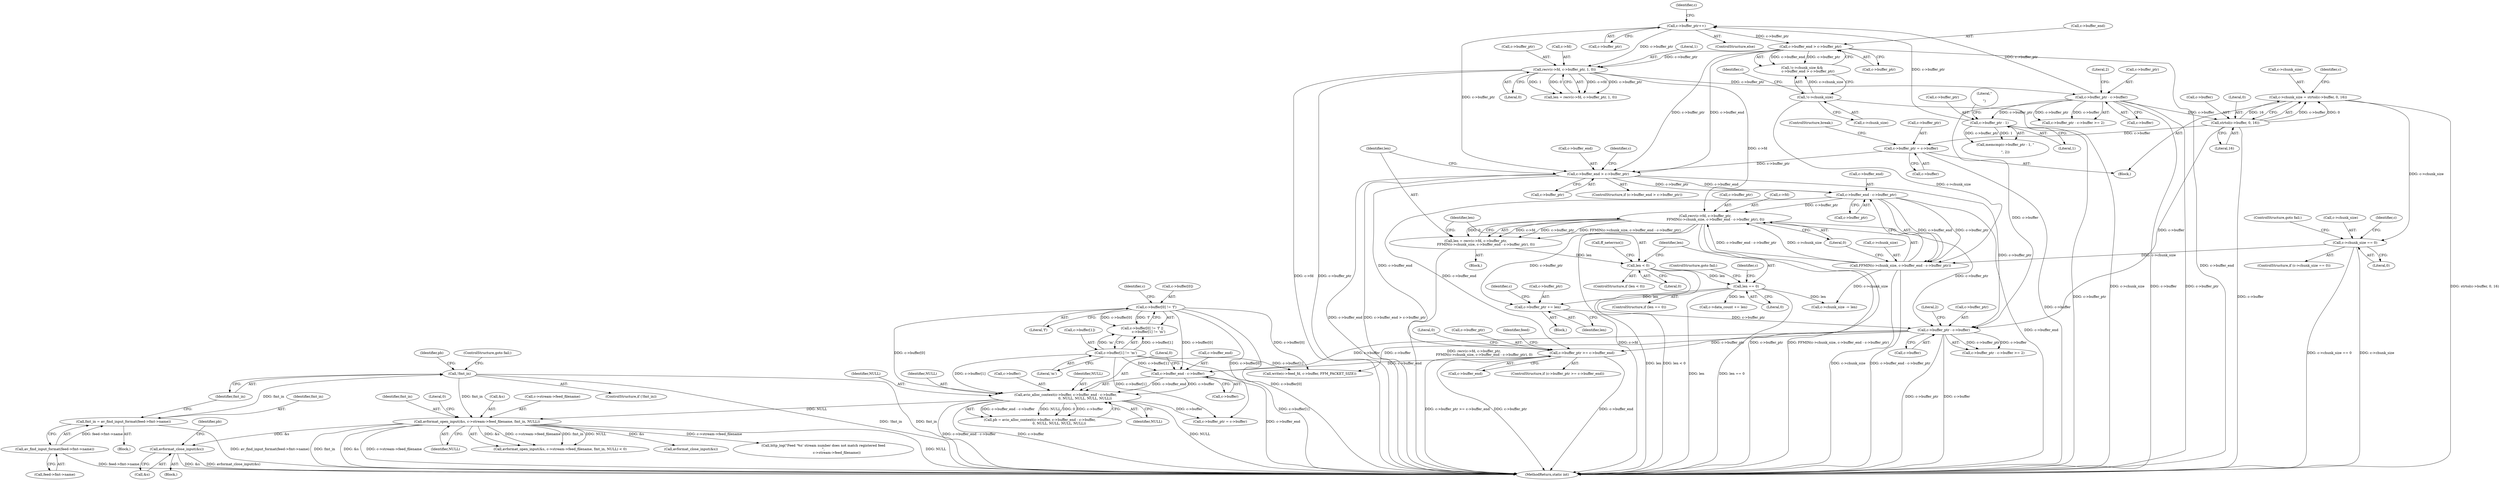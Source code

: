 digraph "0_FFmpeg_a5d25faa3f4b18dac737fdb35d0dd68eb0dc2156@pointer" {
"1000586" [label="(Call,avformat_close_input(&s))"];
"1000561" [label="(Call,avformat_open_input(&s, c->stream->feed_filename, fmt_in, NULL))"];
"1000524" [label="(Call,!fmt_in)"];
"1000515" [label="(Call,fmt_in = av_find_input_format(feed->fmt->name))"];
"1000517" [label="(Call,av_find_input_format(feed->fmt->name))"];
"1000529" [label="(Call,avio_alloc_context(c->buffer, c->buffer_end - c->buffer,\n                                    0, NULL, NULL, NULL, NULL))"];
"1000335" [label="(Call,c->buffer[0] != 'f')"];
"1000342" [label="(Call,c->buffer[1] != 'm')"];
"1000533" [label="(Call,c->buffer_end - c->buffer)"];
"1000354" [label="(Call,c->buffer_ptr >= c->buffer_end)"];
"1000319" [label="(Call,c->buffer_ptr - c->buffer)"];
"1000298" [label="(Call,c->buffer_ptr += len)"];
"1000287" [label="(Call,len == 0)"];
"1000270" [label="(Call,len < 0)"];
"1000248" [label="(Call,len = recv(c->fd, c->buffer_ptr,\n                   FFMIN(c->chunk_size, c->buffer_end - c->buffer_ptr), 0))"];
"1000250" [label="(Call,recv(c->fd, c->buffer_ptr,\n                   FFMIN(c->chunk_size, c->buffer_end - c->buffer_ptr), 0))"];
"1000146" [label="(Call,recv(c->fd, c->buffer_ptr, 1, 0))"];
"1000235" [label="(Call,c->buffer_ptr++)"];
"1000184" [label="(Call,c->buffer_ptr - c->buffer)"];
"1000194" [label="(Call,c->buffer_ptr - 1)"];
"1000136" [label="(Call,c->buffer_end > c->buffer_ptr)"];
"1000261" [label="(Call,c->buffer_end - c->buffer_ptr)"];
"1000240" [label="(Call,c->buffer_end > c->buffer_ptr)"];
"1000219" [label="(Call,c->buffer_ptr = c->buffer)"];
"1000206" [label="(Call,strtol(c->buffer, 0, 16))"];
"1000257" [label="(Call,FFMIN(c->chunk_size, c->buffer_end - c->buffer_ptr))"];
"1000213" [label="(Call,c->chunk_size == 0)"];
"1000202" [label="(Call,c->chunk_size = strtol(c->buffer, 0, 16))"];
"1000132" [label="(Call,!c->chunk_size)"];
"1000147" [label="(Call,c->fd)"];
"1000203" [label="(Call,c->chunk_size)"];
"1000571" [label="(Literal,0)"];
"1000248" [label="(Call,len = recv(c->fd, c->buffer_ptr,\n                   FFMIN(c->chunk_size, c->buffer_end - c->buffer_ptr), 0))"];
"1000292" [label="(Block,)"];
"1000524" [label="(Call,!fmt_in)"];
"1000517" [label="(Call,av_find_input_format(feed->fmt->name))"];
"1000257" [label="(Call,FFMIN(c->chunk_size, c->buffer_end - c->buffer_ptr))"];
"1000298" [label="(Call,c->buffer_ptr += len)"];
"1000334" [label="(Call,c->buffer[0] != 'f' ||\n            c->buffer[1] != 'm')"];
"1000358" [label="(Call,c->buffer_end)"];
"1000262" [label="(Call,c->buffer_end)"];
"1000354" [label="(Call,c->buffer_ptr >= c->buffer_end)"];
"1000648" [label="(Call,c->buffer_ptr = c->buffer)"];
"1000213" [label="(Call,c->chunk_size == 0)"];
"1000194" [label="(Call,c->buffer_ptr - 1)"];
"1000131" [label="(Call,!c->chunk_size &&\n           c->buffer_end > c->buffer_ptr)"];
"1000215" [label="(Identifier,c)"];
"1000561" [label="(Call,avformat_open_input(&s, c->stream->feed_filename, fmt_in, NULL))"];
"1000129" [label="(Identifier,c)"];
"1000570" [label="(Identifier,NULL)"];
"1000534" [label="(Call,c->buffer_end)"];
"1000195" [label="(Call,c->buffer_ptr)"];
"1000529" [label="(Call,avio_alloc_context(c->buffer, c->buffer_end - c->buffer,\n                                    0, NULL, NULL, NULL, NULL))"];
"1000271" [label="(Identifier,len)"];
"1000140" [label="(Call,c->buffer_ptr)"];
"1000269" [label="(ControlStructure,if (len < 0))"];
"1000268" [label="(Literal,0)"];
"1000591" [label="(Identifier,pb)"];
"1000295" [label="(Identifier,c)"];
"1000326" [label="(Literal,2)"];
"1000136" [label="(Call,c->buffer_end > c->buffer_ptr)"];
"1000183" [label="(Call,c->buffer_ptr - c->buffer >= 2)"];
"1000503" [label="(Block,)"];
"1000335" [label="(Call,c->buffer[0] != 'f')"];
"1000342" [label="(Call,c->buffer[1] != 'm')"];
"1000223" [label="(Call,c->buffer)"];
"1000206" [label="(Call,strtol(c->buffer, 0, 16))"];
"1000207" [label="(Call,c->buffer)"];
"1000586" [label="(Call,avformat_close_input(&s))"];
"1000138" [label="(Identifier,c)"];
"1000277" [label="(Call,ff_neterrno())"];
"1000235" [label="(Call,c->buffer_ptr++)"];
"1000287" [label="(Call,len == 0)"];
"1000305" [label="(Identifier,c)"];
"1000530" [label="(Call,c->buffer)"];
"1000244" [label="(Call,c->buffer_ptr)"];
"1000251" [label="(Call,c->fd)"];
"1000153" [label="(Literal,1)"];
"1000221" [label="(Identifier,c)"];
"1000144" [label="(Call,len = recv(c->fd, c->buffer_ptr, 1, 0))"];
"1000543" [label="(Identifier,NULL)"];
"1000150" [label="(Call,c->buffer_ptr)"];
"1000199" [label="(Literal,\"\r\n\")"];
"1000336" [label="(Call,c->buffer[0])"];
"1000537" [label="(Call,c->buffer)"];
"1000220" [label="(Call,c->buffer_ptr)"];
"1000217" [label="(Literal,0)"];
"1000249" [label="(Identifier,len)"];
"1000562" [label="(Call,&s)"];
"1000303" [label="(Call,c->data_count += len)"];
"1000289" [label="(Literal,0)"];
"1000320" [label="(Call,c->buffer_ptr)"];
"1000542" [label="(Identifier,NULL)"];
"1000299" [label="(Call,c->buffer_ptr)"];
"1000302" [label="(Identifier,len)"];
"1000154" [label="(Literal,0)"];
"1000226" [label="(ControlStructure,break;)"];
"1000290" [label="(ControlStructure,goto fail;)"];
"1000236" [label="(Call,c->buffer_ptr)"];
"1000286" [label="(ControlStructure,if (len == 0))"];
"1000341" [label="(Literal,'f')"];
"1000270" [label="(Call,len < 0)"];
"1000540" [label="(Literal,0)"];
"1000218" [label="(ControlStructure,goto fail;)"];
"1000191" [label="(Literal,2)"];
"1000239" [label="(ControlStructure,if (c->buffer_end > c->buffer_ptr))"];
"1000210" [label="(Literal,0)"];
"1000523" [label="(ControlStructure,if (!fmt_in))"];
"1000219" [label="(Call,c->buffer_ptr = c->buffer)"];
"1000202" [label="(Call,c->chunk_size = strtol(c->buffer, 0, 16))"];
"1000564" [label="(Call,c->stream->feed_filename)"];
"1000137" [label="(Call,c->buffer_end)"];
"1000250" [label="(Call,recv(c->fd, c->buffer_ptr,\n                   FFMIN(c->chunk_size, c->buffer_end - c->buffer_ptr), 0))"];
"1000198" [label="(Literal,1)"];
"1000560" [label="(Call,avformat_open_input(&s, c->stream->feed_filename, fmt_in, NULL) < 0)"];
"1000184" [label="(Call,c->buffer_ptr - c->buffer)"];
"1000656" [label="(Literal,0)"];
"1000146" [label="(Call,recv(c->fd, c->buffer_ptr, 1, 0))"];
"1000254" [label="(Call,c->buffer_ptr)"];
"1000569" [label="(Identifier,fmt_in)"];
"1000533" [label="(Call,c->buffer_end - c->buffer)"];
"1000234" [label="(ControlStructure,else)"];
"1000345" [label="(Identifier,c)"];
"1000394" [label="(Call,write(c->feed_fd, c->buffer, FFM_PACKET_SIZE))"];
"1000211" [label="(Literal,16)"];
"1000587" [label="(Call,&s)"];
"1000321" [label="(Identifier,c)"];
"1000544" [label="(Identifier,NULL)"];
"1000642" [label="(Call,avformat_close_input(&s))"];
"1000343" [label="(Call,c->buffer[1])"];
"1000526" [label="(ControlStructure,goto fail;)"];
"1000193" [label="(Call,memcmp(c->buffer_ptr - 1, \"\r\n\", 2))"];
"1000592" [label="(Call,http_log(\"Feed '%s' stream number does not match registered feed\n\",\n                         c->stream->feed_filename))"];
"1000515" [label="(Call,fmt_in = av_find_input_format(feed->fmt->name))"];
"1000348" [label="(Literal,'m')"];
"1000706" [label="(MethodReturn,static int)"];
"1000258" [label="(Call,c->chunk_size)"];
"1000355" [label="(Call,c->buffer_ptr)"];
"1000318" [label="(Call,c->buffer_ptr - c->buffer >= 2)"];
"1000585" [label="(Block,)"];
"1000319" [label="(Call,c->buffer_ptr - c->buffer)"];
"1000240" [label="(Call,c->buffer_end > c->buffer_ptr)"];
"1000528" [label="(Identifier,pb)"];
"1000133" [label="(Call,c->chunk_size)"];
"1000323" [label="(Call,c->buffer)"];
"1000527" [label="(Call,pb = avio_alloc_context(c->buffer, c->buffer_end - c->buffer,\n                                    0, NULL, NULL, NULL, NULL))"];
"1000185" [label="(Call,c->buffer_ptr)"];
"1000132" [label="(Call,!c->chunk_size)"];
"1000353" [label="(ControlStructure,if (c->buffer_ptr >= c->buffer_end))"];
"1000201" [label="(Block,)"];
"1000265" [label="(Call,c->buffer_ptr)"];
"1000241" [label="(Call,c->buffer_end)"];
"1000541" [label="(Identifier,NULL)"];
"1000288" [label="(Identifier,len)"];
"1000293" [label="(Call,c->chunk_size -= len)"];
"1000212" [label="(ControlStructure,if (c->chunk_size == 0))"];
"1000364" [label="(Identifier,feed)"];
"1000525" [label="(Identifier,fmt_in)"];
"1000516" [label="(Identifier,fmt_in)"];
"1000518" [label="(Call,feed->fmt->name)"];
"1000261" [label="(Call,c->buffer_end - c->buffer_ptr)"];
"1000272" [label="(Literal,0)"];
"1000188" [label="(Call,c->buffer)"];
"1000247" [label="(Block,)"];
"1000214" [label="(Call,c->chunk_size)"];
"1000586" -> "1000585"  [label="AST: "];
"1000586" -> "1000587"  [label="CFG: "];
"1000587" -> "1000586"  [label="AST: "];
"1000591" -> "1000586"  [label="CFG: "];
"1000586" -> "1000706"  [label="DDG: avformat_close_input(&s)"];
"1000586" -> "1000706"  [label="DDG: &s"];
"1000561" -> "1000586"  [label="DDG: &s"];
"1000561" -> "1000560"  [label="AST: "];
"1000561" -> "1000570"  [label="CFG: "];
"1000562" -> "1000561"  [label="AST: "];
"1000564" -> "1000561"  [label="AST: "];
"1000569" -> "1000561"  [label="AST: "];
"1000570" -> "1000561"  [label="AST: "];
"1000571" -> "1000561"  [label="CFG: "];
"1000561" -> "1000706"  [label="DDG: fmt_in"];
"1000561" -> "1000706"  [label="DDG: &s"];
"1000561" -> "1000706"  [label="DDG: c->stream->feed_filename"];
"1000561" -> "1000706"  [label="DDG: NULL"];
"1000561" -> "1000560"  [label="DDG: &s"];
"1000561" -> "1000560"  [label="DDG: c->stream->feed_filename"];
"1000561" -> "1000560"  [label="DDG: fmt_in"];
"1000561" -> "1000560"  [label="DDG: NULL"];
"1000524" -> "1000561"  [label="DDG: fmt_in"];
"1000529" -> "1000561"  [label="DDG: NULL"];
"1000561" -> "1000592"  [label="DDG: c->stream->feed_filename"];
"1000561" -> "1000642"  [label="DDG: &s"];
"1000524" -> "1000523"  [label="AST: "];
"1000524" -> "1000525"  [label="CFG: "];
"1000525" -> "1000524"  [label="AST: "];
"1000526" -> "1000524"  [label="CFG: "];
"1000528" -> "1000524"  [label="CFG: "];
"1000524" -> "1000706"  [label="DDG: fmt_in"];
"1000524" -> "1000706"  [label="DDG: !fmt_in"];
"1000515" -> "1000524"  [label="DDG: fmt_in"];
"1000515" -> "1000503"  [label="AST: "];
"1000515" -> "1000517"  [label="CFG: "];
"1000516" -> "1000515"  [label="AST: "];
"1000517" -> "1000515"  [label="AST: "];
"1000525" -> "1000515"  [label="CFG: "];
"1000515" -> "1000706"  [label="DDG: av_find_input_format(feed->fmt->name)"];
"1000517" -> "1000515"  [label="DDG: feed->fmt->name"];
"1000517" -> "1000518"  [label="CFG: "];
"1000518" -> "1000517"  [label="AST: "];
"1000517" -> "1000706"  [label="DDG: feed->fmt->name"];
"1000529" -> "1000527"  [label="AST: "];
"1000529" -> "1000544"  [label="CFG: "];
"1000530" -> "1000529"  [label="AST: "];
"1000533" -> "1000529"  [label="AST: "];
"1000540" -> "1000529"  [label="AST: "];
"1000541" -> "1000529"  [label="AST: "];
"1000542" -> "1000529"  [label="AST: "];
"1000543" -> "1000529"  [label="AST: "];
"1000544" -> "1000529"  [label="AST: "];
"1000527" -> "1000529"  [label="CFG: "];
"1000529" -> "1000706"  [label="DDG: c->buffer_end - c->buffer"];
"1000529" -> "1000706"  [label="DDG: c->buffer"];
"1000529" -> "1000706"  [label="DDG: NULL"];
"1000529" -> "1000527"  [label="DDG: c->buffer_end - c->buffer"];
"1000529" -> "1000527"  [label="DDG: NULL"];
"1000529" -> "1000527"  [label="DDG: 0"];
"1000529" -> "1000527"  [label="DDG: c->buffer"];
"1000335" -> "1000529"  [label="DDG: c->buffer[0]"];
"1000342" -> "1000529"  [label="DDG: c->buffer[1]"];
"1000533" -> "1000529"  [label="DDG: c->buffer"];
"1000533" -> "1000529"  [label="DDG: c->buffer_end"];
"1000529" -> "1000648"  [label="DDG: c->buffer"];
"1000335" -> "1000334"  [label="AST: "];
"1000335" -> "1000341"  [label="CFG: "];
"1000336" -> "1000335"  [label="AST: "];
"1000341" -> "1000335"  [label="AST: "];
"1000345" -> "1000335"  [label="CFG: "];
"1000334" -> "1000335"  [label="CFG: "];
"1000335" -> "1000706"  [label="DDG: c->buffer[0]"];
"1000335" -> "1000334"  [label="DDG: c->buffer[0]"];
"1000335" -> "1000334"  [label="DDG: 'f'"];
"1000335" -> "1000394"  [label="DDG: c->buffer[0]"];
"1000335" -> "1000533"  [label="DDG: c->buffer[0]"];
"1000335" -> "1000648"  [label="DDG: c->buffer[0]"];
"1000342" -> "1000334"  [label="AST: "];
"1000342" -> "1000348"  [label="CFG: "];
"1000343" -> "1000342"  [label="AST: "];
"1000348" -> "1000342"  [label="AST: "];
"1000334" -> "1000342"  [label="CFG: "];
"1000342" -> "1000706"  [label="DDG: c->buffer[1]"];
"1000342" -> "1000334"  [label="DDG: c->buffer[1]"];
"1000342" -> "1000334"  [label="DDG: 'm'"];
"1000342" -> "1000394"  [label="DDG: c->buffer[1]"];
"1000342" -> "1000533"  [label="DDG: c->buffer[1]"];
"1000342" -> "1000648"  [label="DDG: c->buffer[1]"];
"1000533" -> "1000537"  [label="CFG: "];
"1000534" -> "1000533"  [label="AST: "];
"1000537" -> "1000533"  [label="AST: "];
"1000540" -> "1000533"  [label="CFG: "];
"1000533" -> "1000706"  [label="DDG: c->buffer_end"];
"1000354" -> "1000533"  [label="DDG: c->buffer_end"];
"1000319" -> "1000533"  [label="DDG: c->buffer"];
"1000354" -> "1000353"  [label="AST: "];
"1000354" -> "1000358"  [label="CFG: "];
"1000355" -> "1000354"  [label="AST: "];
"1000358" -> "1000354"  [label="AST: "];
"1000364" -> "1000354"  [label="CFG: "];
"1000656" -> "1000354"  [label="CFG: "];
"1000354" -> "1000706"  [label="DDG: c->buffer_end"];
"1000354" -> "1000706"  [label="DDG: c->buffer_ptr >= c->buffer_end"];
"1000354" -> "1000706"  [label="DDG: c->buffer_ptr"];
"1000319" -> "1000354"  [label="DDG: c->buffer_ptr"];
"1000261" -> "1000354"  [label="DDG: c->buffer_end"];
"1000240" -> "1000354"  [label="DDG: c->buffer_end"];
"1000319" -> "1000318"  [label="AST: "];
"1000319" -> "1000323"  [label="CFG: "];
"1000320" -> "1000319"  [label="AST: "];
"1000323" -> "1000319"  [label="AST: "];
"1000326" -> "1000319"  [label="CFG: "];
"1000319" -> "1000706"  [label="DDG: c->buffer"];
"1000319" -> "1000706"  [label="DDG: c->buffer_ptr"];
"1000319" -> "1000318"  [label="DDG: c->buffer_ptr"];
"1000319" -> "1000318"  [label="DDG: c->buffer"];
"1000298" -> "1000319"  [label="DDG: c->buffer_ptr"];
"1000250" -> "1000319"  [label="DDG: c->buffer_ptr"];
"1000240" -> "1000319"  [label="DDG: c->buffer_ptr"];
"1000184" -> "1000319"  [label="DDG: c->buffer"];
"1000206" -> "1000319"  [label="DDG: c->buffer"];
"1000319" -> "1000394"  [label="DDG: c->buffer"];
"1000298" -> "1000292"  [label="AST: "];
"1000298" -> "1000302"  [label="CFG: "];
"1000299" -> "1000298"  [label="AST: "];
"1000302" -> "1000298"  [label="AST: "];
"1000305" -> "1000298"  [label="CFG: "];
"1000287" -> "1000298"  [label="DDG: len"];
"1000250" -> "1000298"  [label="DDG: c->buffer_ptr"];
"1000287" -> "1000286"  [label="AST: "];
"1000287" -> "1000289"  [label="CFG: "];
"1000288" -> "1000287"  [label="AST: "];
"1000289" -> "1000287"  [label="AST: "];
"1000290" -> "1000287"  [label="CFG: "];
"1000295" -> "1000287"  [label="CFG: "];
"1000287" -> "1000706"  [label="DDG: len == 0"];
"1000287" -> "1000706"  [label="DDG: len"];
"1000270" -> "1000287"  [label="DDG: len"];
"1000287" -> "1000293"  [label="DDG: len"];
"1000287" -> "1000303"  [label="DDG: len"];
"1000270" -> "1000269"  [label="AST: "];
"1000270" -> "1000272"  [label="CFG: "];
"1000271" -> "1000270"  [label="AST: "];
"1000272" -> "1000270"  [label="AST: "];
"1000277" -> "1000270"  [label="CFG: "];
"1000288" -> "1000270"  [label="CFG: "];
"1000270" -> "1000706"  [label="DDG: len < 0"];
"1000270" -> "1000706"  [label="DDG: len"];
"1000248" -> "1000270"  [label="DDG: len"];
"1000248" -> "1000247"  [label="AST: "];
"1000248" -> "1000250"  [label="CFG: "];
"1000249" -> "1000248"  [label="AST: "];
"1000250" -> "1000248"  [label="AST: "];
"1000271" -> "1000248"  [label="CFG: "];
"1000248" -> "1000706"  [label="DDG: recv(c->fd, c->buffer_ptr,\n                   FFMIN(c->chunk_size, c->buffer_end - c->buffer_ptr), 0)"];
"1000250" -> "1000248"  [label="DDG: c->fd"];
"1000250" -> "1000248"  [label="DDG: c->buffer_ptr"];
"1000250" -> "1000248"  [label="DDG: FFMIN(c->chunk_size, c->buffer_end - c->buffer_ptr)"];
"1000250" -> "1000248"  [label="DDG: 0"];
"1000250" -> "1000268"  [label="CFG: "];
"1000251" -> "1000250"  [label="AST: "];
"1000254" -> "1000250"  [label="AST: "];
"1000257" -> "1000250"  [label="AST: "];
"1000268" -> "1000250"  [label="AST: "];
"1000250" -> "1000706"  [label="DDG: c->fd"];
"1000250" -> "1000706"  [label="DDG: c->buffer_ptr"];
"1000250" -> "1000706"  [label="DDG: FFMIN(c->chunk_size, c->buffer_end - c->buffer_ptr)"];
"1000146" -> "1000250"  [label="DDG: c->fd"];
"1000261" -> "1000250"  [label="DDG: c->buffer_ptr"];
"1000257" -> "1000250"  [label="DDG: c->chunk_size"];
"1000257" -> "1000250"  [label="DDG: c->buffer_end - c->buffer_ptr"];
"1000146" -> "1000144"  [label="AST: "];
"1000146" -> "1000154"  [label="CFG: "];
"1000147" -> "1000146"  [label="AST: "];
"1000150" -> "1000146"  [label="AST: "];
"1000153" -> "1000146"  [label="AST: "];
"1000154" -> "1000146"  [label="AST: "];
"1000144" -> "1000146"  [label="CFG: "];
"1000146" -> "1000706"  [label="DDG: c->buffer_ptr"];
"1000146" -> "1000706"  [label="DDG: c->fd"];
"1000146" -> "1000144"  [label="DDG: c->fd"];
"1000146" -> "1000144"  [label="DDG: c->buffer_ptr"];
"1000146" -> "1000144"  [label="DDG: 1"];
"1000146" -> "1000144"  [label="DDG: 0"];
"1000235" -> "1000146"  [label="DDG: c->buffer_ptr"];
"1000136" -> "1000146"  [label="DDG: c->buffer_ptr"];
"1000146" -> "1000184"  [label="DDG: c->buffer_ptr"];
"1000235" -> "1000234"  [label="AST: "];
"1000235" -> "1000236"  [label="CFG: "];
"1000236" -> "1000235"  [label="AST: "];
"1000129" -> "1000235"  [label="CFG: "];
"1000235" -> "1000136"  [label="DDG: c->buffer_ptr"];
"1000184" -> "1000235"  [label="DDG: c->buffer_ptr"];
"1000194" -> "1000235"  [label="DDG: c->buffer_ptr"];
"1000235" -> "1000240"  [label="DDG: c->buffer_ptr"];
"1000184" -> "1000183"  [label="AST: "];
"1000184" -> "1000188"  [label="CFG: "];
"1000185" -> "1000184"  [label="AST: "];
"1000188" -> "1000184"  [label="AST: "];
"1000191" -> "1000184"  [label="CFG: "];
"1000184" -> "1000706"  [label="DDG: c->buffer"];
"1000184" -> "1000706"  [label="DDG: c->buffer_ptr"];
"1000184" -> "1000183"  [label="DDG: c->buffer_ptr"];
"1000184" -> "1000183"  [label="DDG: c->buffer"];
"1000184" -> "1000194"  [label="DDG: c->buffer_ptr"];
"1000184" -> "1000206"  [label="DDG: c->buffer"];
"1000194" -> "1000193"  [label="AST: "];
"1000194" -> "1000198"  [label="CFG: "];
"1000195" -> "1000194"  [label="AST: "];
"1000198" -> "1000194"  [label="AST: "];
"1000199" -> "1000194"  [label="CFG: "];
"1000194" -> "1000706"  [label="DDG: c->buffer_ptr"];
"1000194" -> "1000193"  [label="DDG: c->buffer_ptr"];
"1000194" -> "1000193"  [label="DDG: 1"];
"1000136" -> "1000131"  [label="AST: "];
"1000136" -> "1000140"  [label="CFG: "];
"1000137" -> "1000136"  [label="AST: "];
"1000140" -> "1000136"  [label="AST: "];
"1000131" -> "1000136"  [label="CFG: "];
"1000136" -> "1000706"  [label="DDG: c->buffer_end"];
"1000136" -> "1000131"  [label="DDG: c->buffer_end"];
"1000136" -> "1000131"  [label="DDG: c->buffer_ptr"];
"1000136" -> "1000240"  [label="DDG: c->buffer_end"];
"1000136" -> "1000240"  [label="DDG: c->buffer_ptr"];
"1000261" -> "1000257"  [label="AST: "];
"1000261" -> "1000265"  [label="CFG: "];
"1000262" -> "1000261"  [label="AST: "];
"1000265" -> "1000261"  [label="AST: "];
"1000257" -> "1000261"  [label="CFG: "];
"1000261" -> "1000706"  [label="DDG: c->buffer_end"];
"1000261" -> "1000257"  [label="DDG: c->buffer_end"];
"1000261" -> "1000257"  [label="DDG: c->buffer_ptr"];
"1000240" -> "1000261"  [label="DDG: c->buffer_end"];
"1000240" -> "1000261"  [label="DDG: c->buffer_ptr"];
"1000240" -> "1000239"  [label="AST: "];
"1000240" -> "1000244"  [label="CFG: "];
"1000241" -> "1000240"  [label="AST: "];
"1000244" -> "1000240"  [label="AST: "];
"1000249" -> "1000240"  [label="CFG: "];
"1000321" -> "1000240"  [label="CFG: "];
"1000240" -> "1000706"  [label="DDG: c->buffer_end > c->buffer_ptr"];
"1000240" -> "1000706"  [label="DDG: c->buffer_end"];
"1000219" -> "1000240"  [label="DDG: c->buffer_ptr"];
"1000219" -> "1000201"  [label="AST: "];
"1000219" -> "1000223"  [label="CFG: "];
"1000220" -> "1000219"  [label="AST: "];
"1000223" -> "1000219"  [label="AST: "];
"1000226" -> "1000219"  [label="CFG: "];
"1000219" -> "1000706"  [label="DDG: c->buffer"];
"1000206" -> "1000219"  [label="DDG: c->buffer"];
"1000206" -> "1000202"  [label="AST: "];
"1000206" -> "1000211"  [label="CFG: "];
"1000207" -> "1000206"  [label="AST: "];
"1000210" -> "1000206"  [label="AST: "];
"1000211" -> "1000206"  [label="AST: "];
"1000202" -> "1000206"  [label="CFG: "];
"1000206" -> "1000706"  [label="DDG: c->buffer"];
"1000206" -> "1000202"  [label="DDG: c->buffer"];
"1000206" -> "1000202"  [label="DDG: 0"];
"1000206" -> "1000202"  [label="DDG: 16"];
"1000258" -> "1000257"  [label="AST: "];
"1000268" -> "1000257"  [label="CFG: "];
"1000257" -> "1000706"  [label="DDG: c->chunk_size"];
"1000257" -> "1000706"  [label="DDG: c->buffer_end - c->buffer_ptr"];
"1000213" -> "1000257"  [label="DDG: c->chunk_size"];
"1000132" -> "1000257"  [label="DDG: c->chunk_size"];
"1000257" -> "1000293"  [label="DDG: c->chunk_size"];
"1000213" -> "1000212"  [label="AST: "];
"1000213" -> "1000217"  [label="CFG: "];
"1000214" -> "1000213"  [label="AST: "];
"1000217" -> "1000213"  [label="AST: "];
"1000218" -> "1000213"  [label="CFG: "];
"1000221" -> "1000213"  [label="CFG: "];
"1000213" -> "1000706"  [label="DDG: c->chunk_size"];
"1000213" -> "1000706"  [label="DDG: c->chunk_size == 0"];
"1000202" -> "1000213"  [label="DDG: c->chunk_size"];
"1000202" -> "1000201"  [label="AST: "];
"1000203" -> "1000202"  [label="AST: "];
"1000215" -> "1000202"  [label="CFG: "];
"1000202" -> "1000706"  [label="DDG: strtol(c->buffer, 0, 16)"];
"1000132" -> "1000131"  [label="AST: "];
"1000132" -> "1000133"  [label="CFG: "];
"1000133" -> "1000132"  [label="AST: "];
"1000138" -> "1000132"  [label="CFG: "];
"1000131" -> "1000132"  [label="CFG: "];
"1000132" -> "1000706"  [label="DDG: c->chunk_size"];
"1000132" -> "1000131"  [label="DDG: c->chunk_size"];
}
